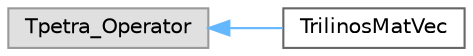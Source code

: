 digraph "Graphical Class Hierarchy"
{
 // LATEX_PDF_SIZE
  bgcolor="transparent";
  edge [fontname=Helvetica,fontsize=10,labelfontname=Helvetica,labelfontsize=10];
  node [fontname=Helvetica,fontsize=10,shape=box,height=0.2,width=0.4];
  rankdir="LR";
  Node0 [id="Node000000",label="Tpetra_Operator",height=0.2,width=0.4,color="grey60", fillcolor="#E0E0E0", style="filled",tooltip=" "];
  Node0 -> Node1 [id="edge60_Node000000_Node000001",dir="back",color="steelblue1",style="solid",tooltip=" "];
  Node1 [id="Node000001",label="TrilinosMatVec",height=0.2,width=0.4,color="grey40", fillcolor="white", style="filled",URL="$class_trilinos_mat_vec.html",tooltip="This class implements the pure virtual class Epetra_Operator for the AztecOO iterative solve which on..."];
}
